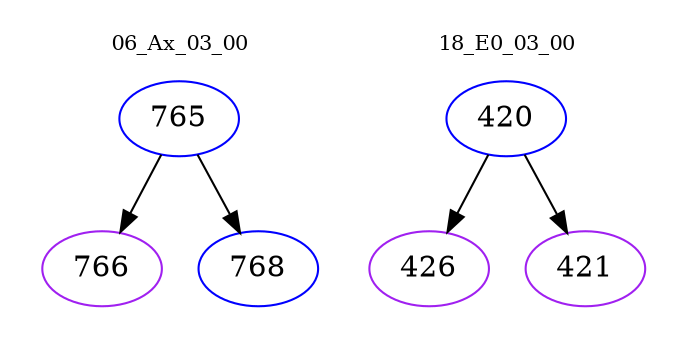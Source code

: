 digraph{
subgraph cluster_0 {
color = white
label = "06_Ax_03_00";
fontsize=10;
T0_765 [label="765", color="blue"]
T0_765 -> T0_766 [color="black"]
T0_766 [label="766", color="purple"]
T0_765 -> T0_768 [color="black"]
T0_768 [label="768", color="blue"]
}
subgraph cluster_1 {
color = white
label = "18_E0_03_00";
fontsize=10;
T1_420 [label="420", color="blue"]
T1_420 -> T1_426 [color="black"]
T1_426 [label="426", color="purple"]
T1_420 -> T1_421 [color="black"]
T1_421 [label="421", color="purple"]
}
}

